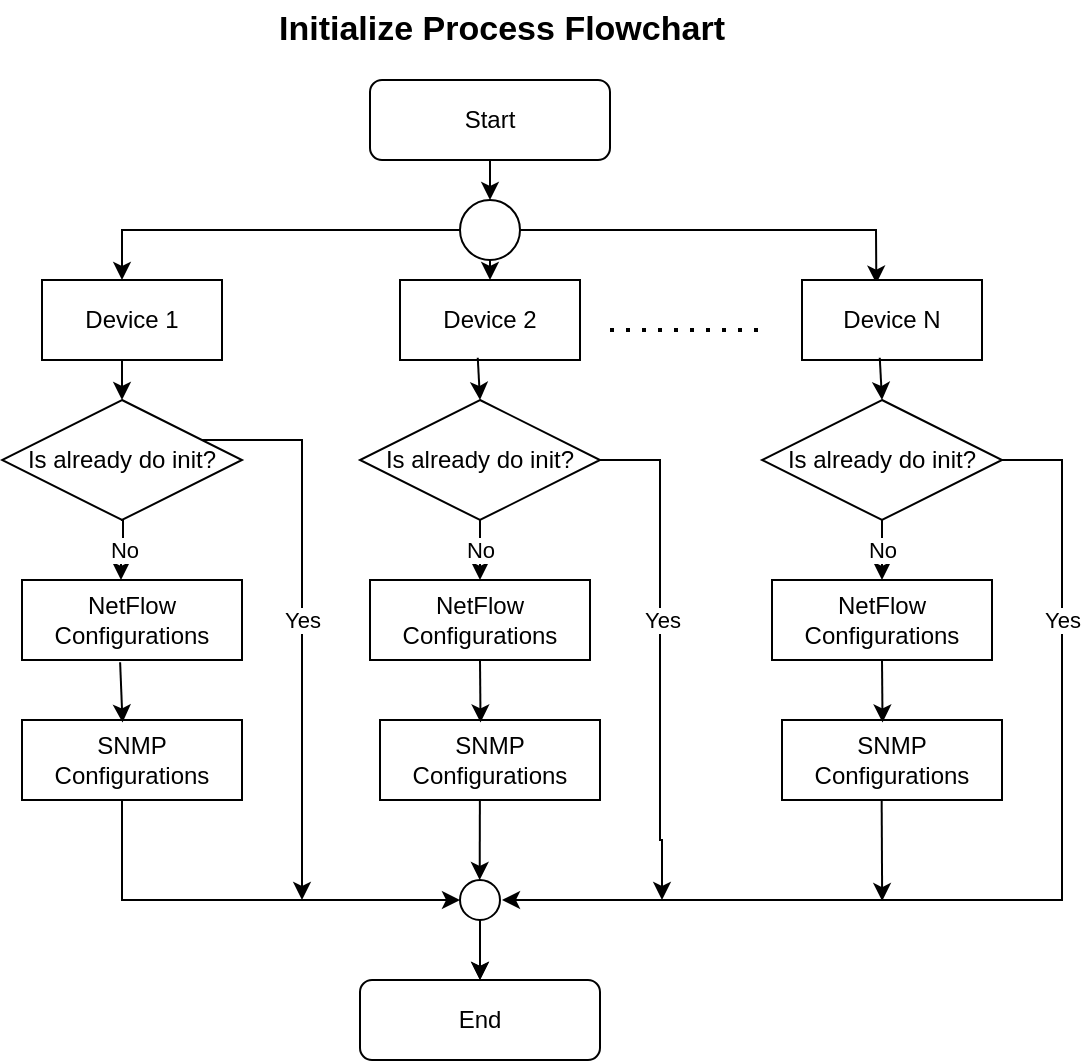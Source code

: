 <mxfile version="17.1.3" type="device"><diagram id="C5RBs43oDa-KdzZeNtuy" name="Page-1"><mxGraphModel dx="865" dy="401" grid="1" gridSize="10" guides="1" tooltips="1" connect="1" arrows="1" fold="1" page="1" pageScale="1" pageWidth="827" pageHeight="1169" math="0" shadow="0"><root><mxCell id="WIyWlLk6GJQsqaUBKTNV-0"/><mxCell id="WIyWlLk6GJQsqaUBKTNV-1" parent="WIyWlLk6GJQsqaUBKTNV-0"/><mxCell id="WIyWlLk6GJQsqaUBKTNV-3" value="Start" style="rounded=1;whiteSpace=wrap;html=1;fontSize=12;glass=0;strokeWidth=1;shadow=0;" parent="WIyWlLk6GJQsqaUBKTNV-1" vertex="1"><mxGeometry x="354" y="50" width="120" height="40" as="geometry"/></mxCell><mxCell id="WIyWlLk6GJQsqaUBKTNV-11" value="End" style="rounded=1;whiteSpace=wrap;html=1;fontSize=12;glass=0;strokeWidth=1;shadow=0;" parent="WIyWlLk6GJQsqaUBKTNV-1" vertex="1"><mxGeometry x="349" y="500" width="120" height="40" as="geometry"/></mxCell><mxCell id="Z8c_wvgajwbbIWiVPVci-5" value="Yes" style="edgeStyle=orthogonalEdgeStyle;rounded=0;orthogonalLoop=1;jettySize=auto;html=1;" parent="WIyWlLk6GJQsqaUBKTNV-1" source="Z8c_wvgajwbbIWiVPVci-1" edge="1"><mxGeometry relative="1" as="geometry"><mxPoint x="320" y="460" as="targetPoint"/><Array as="points"><mxPoint x="320" y="230"/><mxPoint x="320" y="430"/></Array></mxGeometry></mxCell><mxCell id="Z8c_wvgajwbbIWiVPVci-1" value="Is already do init?" style="rhombus;whiteSpace=wrap;html=1;" parent="WIyWlLk6GJQsqaUBKTNV-1" vertex="1"><mxGeometry x="170" y="210" width="120" height="60" as="geometry"/></mxCell><mxCell id="Z8c_wvgajwbbIWiVPVci-10" style="edgeStyle=orthogonalEdgeStyle;rounded=0;orthogonalLoop=1;jettySize=auto;html=1;entryX=0.5;entryY=0;entryDx=0;entryDy=0;" parent="WIyWlLk6GJQsqaUBKTNV-1" source="Z8c_wvgajwbbIWiVPVci-9" target="WIyWlLk6GJQsqaUBKTNV-11" edge="1"><mxGeometry relative="1" as="geometry"/></mxCell><mxCell id="dmuZyqahDtZezsYxHIJ7-52" value="" style="edgeStyle=orthogonalEdgeStyle;rounded=0;orthogonalLoop=1;jettySize=auto;html=1;" edge="1" parent="WIyWlLk6GJQsqaUBKTNV-1" source="Z8c_wvgajwbbIWiVPVci-9" target="WIyWlLk6GJQsqaUBKTNV-11"><mxGeometry relative="1" as="geometry"/></mxCell><mxCell id="Z8c_wvgajwbbIWiVPVci-9" value="" style="ellipse;whiteSpace=wrap;html=1;aspect=fixed;" parent="WIyWlLk6GJQsqaUBKTNV-1" vertex="1"><mxGeometry x="399" y="450" width="20" height="20" as="geometry"/></mxCell><mxCell id="Z8c_wvgajwbbIWiVPVci-11" value="&lt;font style=&quot;font-size: 17px&quot;&gt;&lt;b&gt;Initialize Process Flowchart&lt;/b&gt;&lt;/font&gt;" style="text;html=1;strokeColor=none;fillColor=none;align=center;verticalAlign=middle;whiteSpace=wrap;rounded=0;" parent="WIyWlLk6GJQsqaUBKTNV-1" vertex="1"><mxGeometry x="270" y="10" width="300" height="30" as="geometry"/></mxCell><mxCell id="dmuZyqahDtZezsYxHIJ7-0" value="" style="ellipse;whiteSpace=wrap;html=1;aspect=fixed;" vertex="1" parent="WIyWlLk6GJQsqaUBKTNV-1"><mxGeometry x="399" y="110" width="30" height="30" as="geometry"/></mxCell><mxCell id="dmuZyqahDtZezsYxHIJ7-4" value="" style="endArrow=classic;html=1;rounded=0;exitX=0.5;exitY=1;exitDx=0;exitDy=0;entryX=0.5;entryY=0;entryDx=0;entryDy=0;" edge="1" parent="WIyWlLk6GJQsqaUBKTNV-1" source="WIyWlLk6GJQsqaUBKTNV-3" target="dmuZyqahDtZezsYxHIJ7-0"><mxGeometry width="50" height="50" relative="1" as="geometry"><mxPoint x="414" y="200" as="sourcePoint"/><mxPoint x="420" y="130" as="targetPoint"/></mxGeometry></mxCell><mxCell id="dmuZyqahDtZezsYxHIJ7-6" value="" style="endArrow=classic;html=1;rounded=0;exitX=0;exitY=0.5;exitDx=0;exitDy=0;" edge="1" parent="WIyWlLk6GJQsqaUBKTNV-1" source="dmuZyqahDtZezsYxHIJ7-0"><mxGeometry width="50" height="50" relative="1" as="geometry"><mxPoint x="270" y="150" as="sourcePoint"/><mxPoint x="230" y="150" as="targetPoint"/><Array as="points"><mxPoint x="230" y="125"/></Array></mxGeometry></mxCell><mxCell id="dmuZyqahDtZezsYxHIJ7-8" value="" style="endArrow=classic;html=1;rounded=0;exitX=1;exitY=0.5;exitDx=0;exitDy=0;entryX=0.413;entryY=0.045;entryDx=0;entryDy=0;entryPerimeter=0;" edge="1" parent="WIyWlLk6GJQsqaUBKTNV-1" source="dmuZyqahDtZezsYxHIJ7-0" target="dmuZyqahDtZezsYxHIJ7-45"><mxGeometry width="50" height="50" relative="1" as="geometry"><mxPoint x="450" y="155" as="sourcePoint"/><mxPoint x="609" y="130" as="targetPoint"/><Array as="points"><mxPoint x="607" y="125"/></Array></mxGeometry></mxCell><mxCell id="dmuZyqahDtZezsYxHIJ7-10" value="Device 1" style="rounded=0;whiteSpace=wrap;html=1;" vertex="1" parent="WIyWlLk6GJQsqaUBKTNV-1"><mxGeometry x="190" y="150" width="90" height="40" as="geometry"/></mxCell><mxCell id="dmuZyqahDtZezsYxHIJ7-11" value="" style="endArrow=classic;html=1;rounded=0;entryX=0.5;entryY=0;entryDx=0;entryDy=0;" edge="1" parent="WIyWlLk6GJQsqaUBKTNV-1" target="Z8c_wvgajwbbIWiVPVci-1"><mxGeometry width="50" height="50" relative="1" as="geometry"><mxPoint x="230" y="190" as="sourcePoint"/><mxPoint x="490" y="160" as="targetPoint"/></mxGeometry></mxCell><mxCell id="dmuZyqahDtZezsYxHIJ7-13" value="NetFlow&lt;br&gt;Configurations" style="rounded=0;whiteSpace=wrap;html=1;" vertex="1" parent="WIyWlLk6GJQsqaUBKTNV-1"><mxGeometry x="180" y="300" width="110" height="40" as="geometry"/></mxCell><mxCell id="dmuZyqahDtZezsYxHIJ7-15" value="SNMP&lt;br&gt;Configurations" style="rounded=0;whiteSpace=wrap;html=1;" vertex="1" parent="WIyWlLk6GJQsqaUBKTNV-1"><mxGeometry x="180" y="370" width="110" height="40" as="geometry"/></mxCell><mxCell id="dmuZyqahDtZezsYxHIJ7-16" value="" style="endArrow=classic;html=1;rounded=0;entryX=0.457;entryY=0.031;entryDx=0;entryDy=0;entryPerimeter=0;exitX=0.446;exitY=1.028;exitDx=0;exitDy=0;exitPerimeter=0;" edge="1" parent="WIyWlLk6GJQsqaUBKTNV-1" source="dmuZyqahDtZezsYxHIJ7-13" target="dmuZyqahDtZezsYxHIJ7-15"><mxGeometry width="50" height="50" relative="1" as="geometry"><mxPoint x="230" y="330" as="sourcePoint"/><mxPoint x="450" y="430" as="targetPoint"/></mxGeometry></mxCell><mxCell id="dmuZyqahDtZezsYxHIJ7-17" value="" style="endArrow=classic;html=1;rounded=0;entryX=0;entryY=0.5;entryDx=0;entryDy=0;" edge="1" parent="WIyWlLk6GJQsqaUBKTNV-1" target="Z8c_wvgajwbbIWiVPVci-9"><mxGeometry width="50" height="50" relative="1" as="geometry"><mxPoint x="230" y="410" as="sourcePoint"/><mxPoint x="320" y="460" as="targetPoint"/><Array as="points"><mxPoint x="230" y="460"/></Array></mxGeometry></mxCell><mxCell id="dmuZyqahDtZezsYxHIJ7-21" value="No" style="edgeStyle=orthogonalEdgeStyle;rounded=0;orthogonalLoop=1;jettySize=auto;html=1;" edge="1" parent="WIyWlLk6GJQsqaUBKTNV-1" source="dmuZyqahDtZezsYxHIJ7-23"><mxGeometry relative="1" as="geometry"><mxPoint x="409" y="300" as="targetPoint"/><Array as="points"><mxPoint x="409" y="290"/><mxPoint x="409" y="290"/></Array></mxGeometry></mxCell><mxCell id="dmuZyqahDtZezsYxHIJ7-22" value="Yes" style="edgeStyle=orthogonalEdgeStyle;rounded=0;orthogonalLoop=1;jettySize=auto;html=1;" edge="1" parent="WIyWlLk6GJQsqaUBKTNV-1" source="dmuZyqahDtZezsYxHIJ7-23"><mxGeometry x="-0.123" y="1" relative="1" as="geometry"><mxPoint x="500" y="460" as="targetPoint"/><Array as="points"><mxPoint x="499" y="240"/><mxPoint x="499" y="430"/><mxPoint x="500" y="430"/><mxPoint x="500" y="450"/></Array><mxPoint as="offset"/></mxGeometry></mxCell><mxCell id="dmuZyqahDtZezsYxHIJ7-23" value="Is already do init?" style="rhombus;whiteSpace=wrap;html=1;" vertex="1" parent="WIyWlLk6GJQsqaUBKTNV-1"><mxGeometry x="349" y="210" width="120" height="60" as="geometry"/></mxCell><mxCell id="dmuZyqahDtZezsYxHIJ7-24" value="Device 2" style="rounded=0;whiteSpace=wrap;html=1;" vertex="1" parent="WIyWlLk6GJQsqaUBKTNV-1"><mxGeometry x="369" y="150" width="90" height="40" as="geometry"/></mxCell><mxCell id="dmuZyqahDtZezsYxHIJ7-25" value="" style="endArrow=classic;html=1;rounded=0;exitX=0.432;exitY=0.972;exitDx=0;exitDy=0;entryX=0.5;entryY=0;entryDx=0;entryDy=0;exitPerimeter=0;" edge="1" parent="WIyWlLk6GJQsqaUBKTNV-1" source="dmuZyqahDtZezsYxHIJ7-24" target="dmuZyqahDtZezsYxHIJ7-23"><mxGeometry width="50" height="50" relative="1" as="geometry"><mxPoint x="619" y="220" as="sourcePoint"/><mxPoint x="669" y="170" as="targetPoint"/></mxGeometry></mxCell><mxCell id="dmuZyqahDtZezsYxHIJ7-26" value="NetFlow&lt;br&gt;Configurations" style="rounded=0;whiteSpace=wrap;html=1;" vertex="1" parent="WIyWlLk6GJQsqaUBKTNV-1"><mxGeometry x="354" y="300" width="110" height="40" as="geometry"/></mxCell><mxCell id="dmuZyqahDtZezsYxHIJ7-27" value="SNMP&lt;br&gt;Configurations" style="rounded=0;whiteSpace=wrap;html=1;" vertex="1" parent="WIyWlLk6GJQsqaUBKTNV-1"><mxGeometry x="359" y="370" width="110" height="40" as="geometry"/></mxCell><mxCell id="dmuZyqahDtZezsYxHIJ7-28" value="" style="endArrow=classic;html=1;rounded=0;entryX=0.457;entryY=0.031;entryDx=0;entryDy=0;entryPerimeter=0;" edge="1" parent="WIyWlLk6GJQsqaUBKTNV-1" target="dmuZyqahDtZezsYxHIJ7-27"><mxGeometry width="50" height="50" relative="1" as="geometry"><mxPoint x="409" y="340" as="sourcePoint"/><mxPoint x="629" y="440" as="targetPoint"/></mxGeometry></mxCell><mxCell id="dmuZyqahDtZezsYxHIJ7-29" value="" style="endArrow=classic;html=1;rounded=0;entryX=0.457;entryY=0.031;entryDx=0;entryDy=0;entryPerimeter=0;exitX=0.454;exitY=0.987;exitDx=0;exitDy=0;exitPerimeter=0;" edge="1" parent="WIyWlLk6GJQsqaUBKTNV-1" source="dmuZyqahDtZezsYxHIJ7-27"><mxGeometry width="50" height="50" relative="1" as="geometry"><mxPoint x="410" y="410" as="sourcePoint"/><mxPoint x="408.85" y="450" as="targetPoint"/><Array as="points"/></mxGeometry></mxCell><mxCell id="dmuZyqahDtZezsYxHIJ7-43" value="No" style="edgeStyle=orthogonalEdgeStyle;rounded=0;orthogonalLoop=1;jettySize=auto;html=1;" edge="1" parent="WIyWlLk6GJQsqaUBKTNV-1" source="dmuZyqahDtZezsYxHIJ7-44"><mxGeometry relative="1" as="geometry"><mxPoint x="610" y="300" as="targetPoint"/><Array as="points"><mxPoint x="610" y="290"/><mxPoint x="610" y="290"/></Array></mxGeometry></mxCell><mxCell id="dmuZyqahDtZezsYxHIJ7-44" value="Is already do init?" style="rhombus;whiteSpace=wrap;html=1;" vertex="1" parent="WIyWlLk6GJQsqaUBKTNV-1"><mxGeometry x="550" y="210" width="120" height="60" as="geometry"/></mxCell><mxCell id="dmuZyqahDtZezsYxHIJ7-45" value="Device N" style="rounded=0;whiteSpace=wrap;html=1;" vertex="1" parent="WIyWlLk6GJQsqaUBKTNV-1"><mxGeometry x="570" y="150" width="90" height="40" as="geometry"/></mxCell><mxCell id="dmuZyqahDtZezsYxHIJ7-46" value="" style="endArrow=classic;html=1;rounded=0;exitX=0.432;exitY=0.972;exitDx=0;exitDy=0;entryX=0.5;entryY=0;entryDx=0;entryDy=0;exitPerimeter=0;" edge="1" parent="WIyWlLk6GJQsqaUBKTNV-1" source="dmuZyqahDtZezsYxHIJ7-45" target="dmuZyqahDtZezsYxHIJ7-44"><mxGeometry width="50" height="50" relative="1" as="geometry"><mxPoint x="820" y="220" as="sourcePoint"/><mxPoint x="870" y="170" as="targetPoint"/></mxGeometry></mxCell><mxCell id="dmuZyqahDtZezsYxHIJ7-47" value="NetFlow&lt;br&gt;Configurations" style="rounded=0;whiteSpace=wrap;html=1;" vertex="1" parent="WIyWlLk6GJQsqaUBKTNV-1"><mxGeometry x="555" y="300" width="110" height="40" as="geometry"/></mxCell><mxCell id="dmuZyqahDtZezsYxHIJ7-48" value="SNMP&lt;br&gt;Configurations" style="rounded=0;whiteSpace=wrap;html=1;" vertex="1" parent="WIyWlLk6GJQsqaUBKTNV-1"><mxGeometry x="560" y="370" width="110" height="40" as="geometry"/></mxCell><mxCell id="dmuZyqahDtZezsYxHIJ7-49" value="" style="endArrow=classic;html=1;rounded=0;entryX=0.457;entryY=0.031;entryDx=0;entryDy=0;entryPerimeter=0;" edge="1" parent="WIyWlLk6GJQsqaUBKTNV-1" target="dmuZyqahDtZezsYxHIJ7-48"><mxGeometry width="50" height="50" relative="1" as="geometry"><mxPoint x="610" y="340" as="sourcePoint"/><mxPoint x="830" y="440" as="targetPoint"/></mxGeometry></mxCell><mxCell id="dmuZyqahDtZezsYxHIJ7-50" value="Yes" style="edgeStyle=orthogonalEdgeStyle;rounded=0;orthogonalLoop=1;jettySize=auto;html=1;" edge="1" parent="WIyWlLk6GJQsqaUBKTNV-1"><mxGeometry x="-0.585" relative="1" as="geometry"><mxPoint x="420" y="460" as="targetPoint"/><Array as="points"><mxPoint x="700" y="240"/><mxPoint x="700" y="460"/></Array><mxPoint x="670" y="240" as="sourcePoint"/><mxPoint as="offset"/></mxGeometry></mxCell><mxCell id="dmuZyqahDtZezsYxHIJ7-51" value="" style="endArrow=classic;html=1;rounded=0;exitX=0.454;exitY=0.987;exitDx=0;exitDy=0;exitPerimeter=0;" edge="1" parent="WIyWlLk6GJQsqaUBKTNV-1"><mxGeometry width="50" height="50" relative="1" as="geometry"><mxPoint x="609.83" y="410" as="sourcePoint"/><mxPoint x="610.08" y="460.52" as="targetPoint"/><Array as="points"/></mxGeometry></mxCell><mxCell id="dmuZyqahDtZezsYxHIJ7-54" value="" style="endArrow=classic;html=1;rounded=0;entryX=0.5;entryY=0;entryDx=0;entryDy=0;exitX=0.5;exitY=1;exitDx=0;exitDy=0;" edge="1" parent="WIyWlLk6GJQsqaUBKTNV-1" source="dmuZyqahDtZezsYxHIJ7-0" target="dmuZyqahDtZezsYxHIJ7-24"><mxGeometry width="50" height="50" relative="1" as="geometry"><mxPoint x="320" y="170" as="sourcePoint"/><mxPoint x="250.0" y="220" as="targetPoint"/></mxGeometry></mxCell><mxCell id="dmuZyqahDtZezsYxHIJ7-58" value="" style="endArrow=none;dashed=1;html=1;dashPattern=1 3;strokeWidth=2;rounded=0;" edge="1" parent="WIyWlLk6GJQsqaUBKTNV-1"><mxGeometry width="50" height="50" relative="1" as="geometry"><mxPoint x="474" y="175" as="sourcePoint"/><mxPoint x="550" y="175" as="targetPoint"/></mxGeometry></mxCell><mxCell id="dmuZyqahDtZezsYxHIJ7-61" value="No" style="edgeStyle=orthogonalEdgeStyle;rounded=0;orthogonalLoop=1;jettySize=auto;html=1;" edge="1" parent="WIyWlLk6GJQsqaUBKTNV-1"><mxGeometry relative="1" as="geometry"><mxPoint x="229.5" y="300" as="targetPoint"/><Array as="points"><mxPoint x="230.5" y="270"/><mxPoint x="230.5" y="285"/><mxPoint x="229.5" y="285"/></Array><mxPoint x="229.5" y="270" as="sourcePoint"/></mxGeometry></mxCell></root></mxGraphModel></diagram></mxfile>